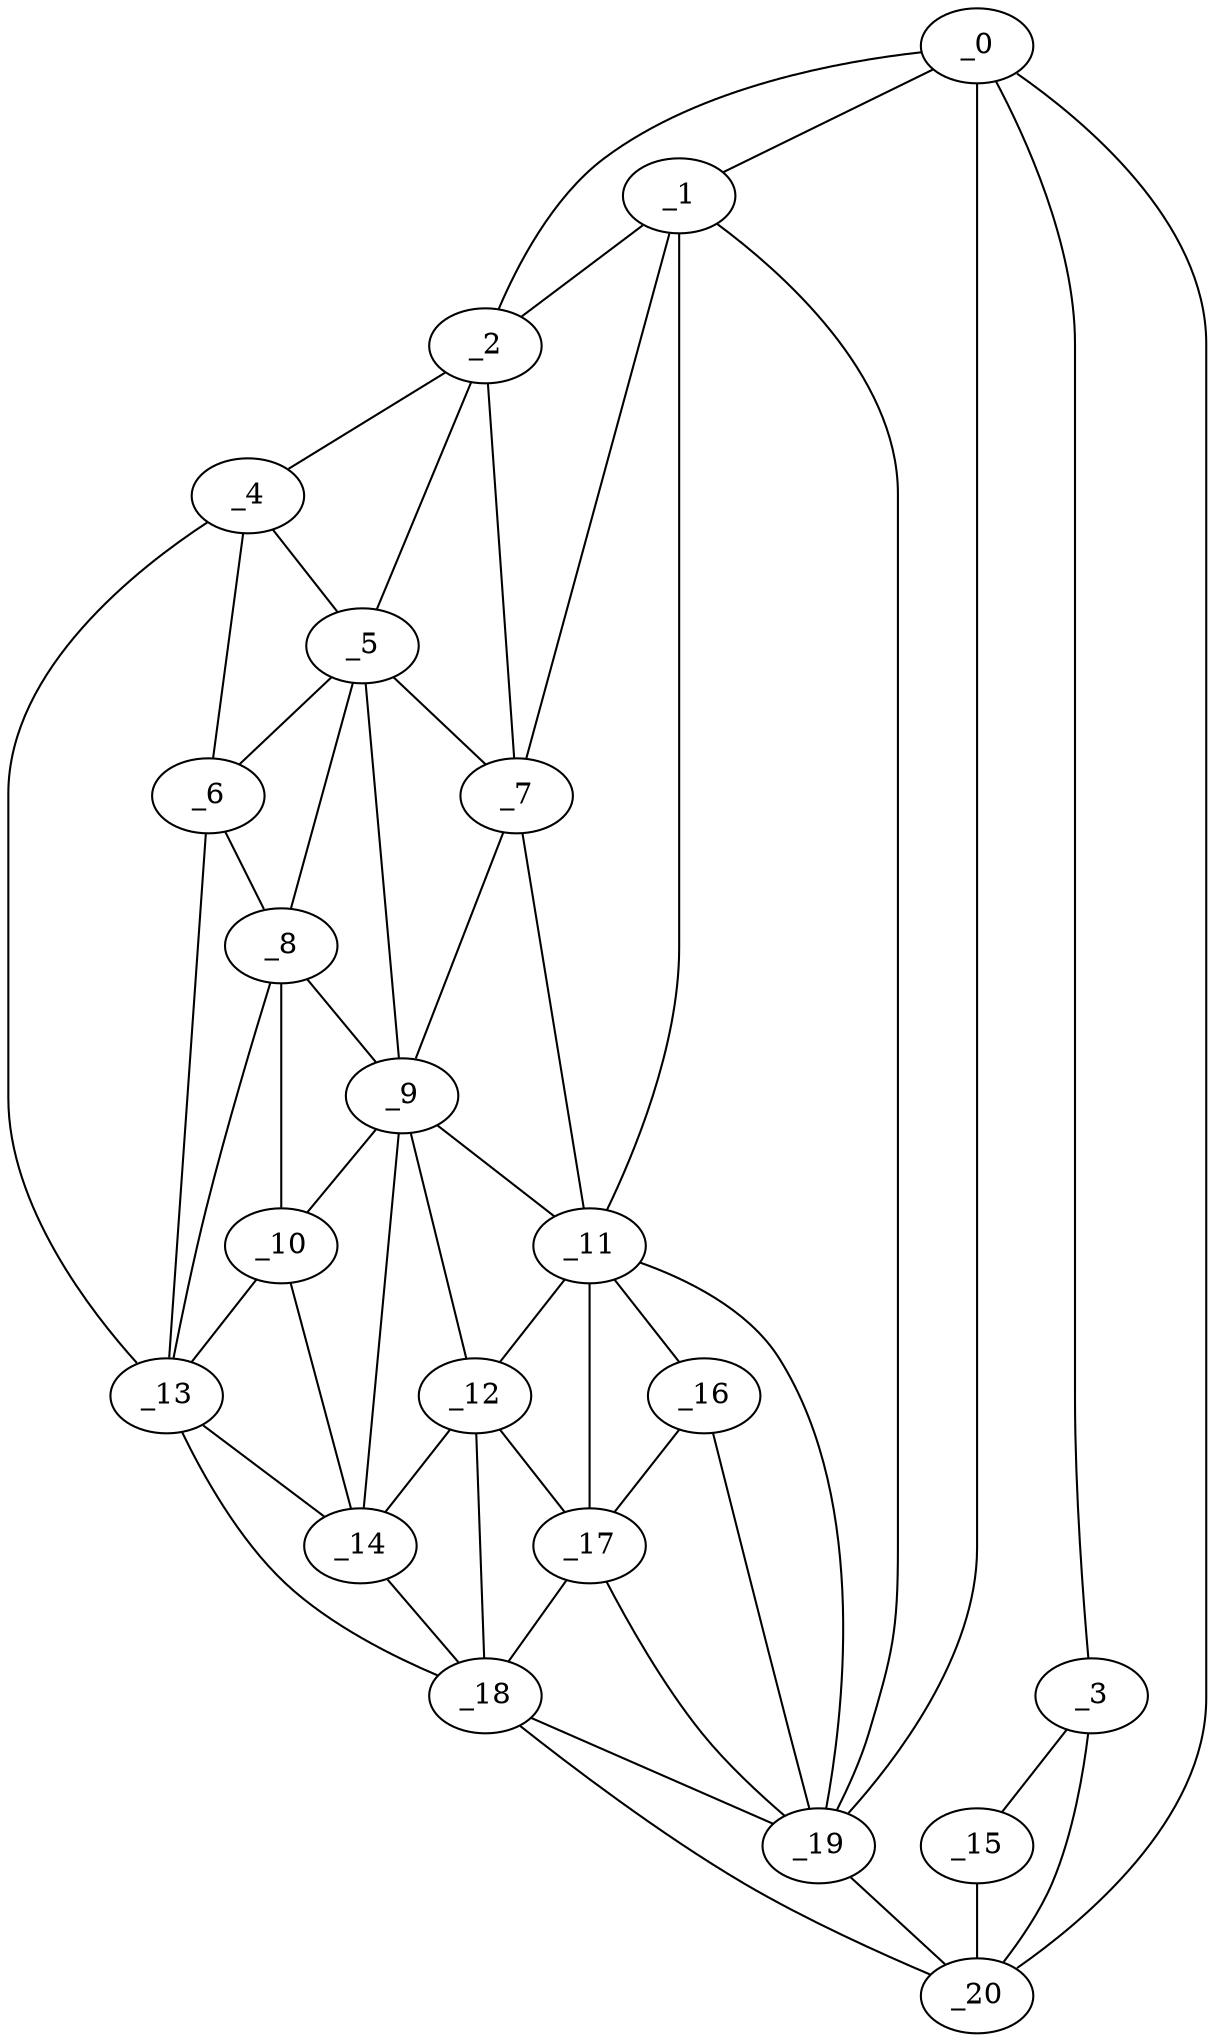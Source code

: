 graph "obj5__105.gxl" {
	_0	 [x=39,
		y=59];
	_1	 [x=41,
		y=70];
	_0 -- _1	 [valence=2];
	_2	 [x=41,
		y=77];
	_0 -- _2	 [valence=1];
	_3	 [x=45,
		y=27];
	_0 -- _3	 [valence=1];
	_19	 [x=94,
		y=59];
	_0 -- _19	 [valence=2];
	_20	 [x=95,
		y=48];
	_0 -- _20	 [valence=2];
	_1 -- _2	 [valence=2];
	_7	 [x=53,
		y=87];
	_1 -- _7	 [valence=2];
	_11	 [x=73,
		y=88];
	_1 -- _11	 [valence=1];
	_1 -- _19	 [valence=2];
	_4	 [x=47,
		y=114];
	_2 -- _4	 [valence=1];
	_5	 [x=49,
		y=97];
	_2 -- _5	 [valence=2];
	_2 -- _7	 [valence=1];
	_15	 [x=90,
		y=27];
	_3 -- _15	 [valence=1];
	_3 -- _20	 [valence=2];
	_4 -- _5	 [valence=2];
	_6	 [x=52,
		y=111];
	_4 -- _6	 [valence=2];
	_13	 [x=78,
		y=124];
	_4 -- _13	 [valence=1];
	_5 -- _6	 [valence=2];
	_5 -- _7	 [valence=1];
	_8	 [x=59,
		y=109];
	_5 -- _8	 [valence=1];
	_9	 [x=72,
		y=99];
	_5 -- _9	 [valence=2];
	_6 -- _8	 [valence=2];
	_6 -- _13	 [valence=2];
	_7 -- _9	 [valence=1];
	_7 -- _11	 [valence=2];
	_8 -- _9	 [valence=2];
	_10	 [x=72,
		y=113];
	_8 -- _10	 [valence=2];
	_8 -- _13	 [valence=2];
	_9 -- _10	 [valence=2];
	_9 -- _11	 [valence=1];
	_12	 [x=78,
		y=98];
	_9 -- _12	 [valence=1];
	_14	 [x=80,
		y=113];
	_9 -- _14	 [valence=2];
	_10 -- _13	 [valence=1];
	_10 -- _14	 [valence=1];
	_11 -- _12	 [valence=2];
	_16	 [x=92,
		y=73];
	_11 -- _16	 [valence=2];
	_17	 [x=92,
		y=77];
	_11 -- _17	 [valence=2];
	_11 -- _19	 [valence=1];
	_12 -- _14	 [valence=2];
	_12 -- _17	 [valence=2];
	_18	 [x=93,
		y=112];
	_12 -- _18	 [valence=2];
	_13 -- _14	 [valence=2];
	_13 -- _18	 [valence=1];
	_14 -- _18	 [valence=2];
	_15 -- _20	 [valence=1];
	_16 -- _17	 [valence=1];
	_16 -- _19	 [valence=2];
	_17 -- _18	 [valence=2];
	_17 -- _19	 [valence=2];
	_18 -- _19	 [valence=1];
	_18 -- _20	 [valence=1];
	_19 -- _20	 [valence=1];
}
